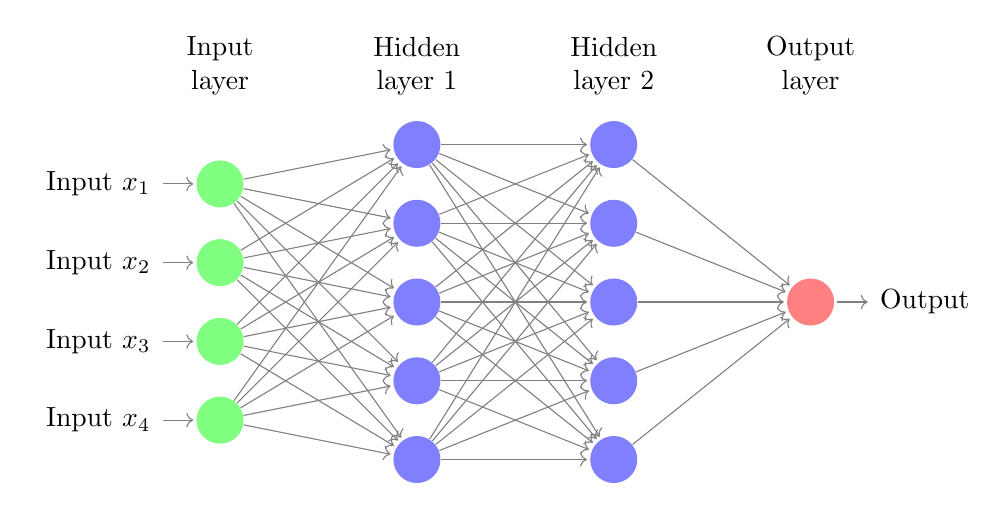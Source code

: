 \def\layersep{2.5cm}

\begin{tikzpicture}[shorten >=1pt,->,draw=black!50, node distance=\layersep]
\tikzstyle{every pin edge}=[<-,shorten <=1pt]
\tikzstyle{neuron}=[circle,fill=black!25,minimum size=17pt,inner sep=0pt]
\tikzstyle{input neuron}=[neuron, fill=green!50];
\tikzstyle{output neuron}=[neuron, fill=red!50];
\tikzstyle{hidden neuron}=[neuron, fill=blue!50];
\tikzstyle{hidden neuron 2}=[neuron, fill=blue!50];
\tikzstyle{annot} = [text width=4em, text centered]

% Draw the input layer nodes
\foreach \name / \y in {1,...,4}
	\node[input neuron, pin=left:Input $x_{\y}$] (I-\name) at (0,-\y) {};

% Draw the hidden layer 1 nodes
\foreach \name / \y in {1,...,5}
	\path[yshift=0.5cm]
		node[hidden neuron] (H-\name) at (\layersep,-\y cm) {};

% Draw the hidden layer 2 nodes
\foreach \name / \y in {1,...,5}
	\path[yshift=0.5cm]
		node[hidden neuron 2] (H2-\name) at (2*\layersep,-\y cm) {};

% Draw the output layer node
\node[output neuron,pin={[pin edge={->}]right:Output}, right of=H2-3] (O) {};

% Connect every node in the input layer with every node in the
% hidden layer.
\foreach \source in {1,...,4}
	\foreach \dest in {1,...,5}
		\path (I-\source) edge (H-\dest);
\foreach \source in {1,...,5}
	\foreach \dest in {1,...,5}
		\path (H-\source) edge (H2-\dest);

% Connect every node in the hidden layer with the output layer
\foreach \source in {1,...,5}
	\path (H2-\source) edge (O);

% Annotate the layers
\node[annot,above of=H-1, node distance=1cm] (hl) {Hidden layer 1};
\node[annot,left of=hl] {Input layer};
\node[annot,right of=hl] (hl2) {Hidden layer 2};
\node[annot,right of=hl2] {Output layer};
\end{tikzpicture}
